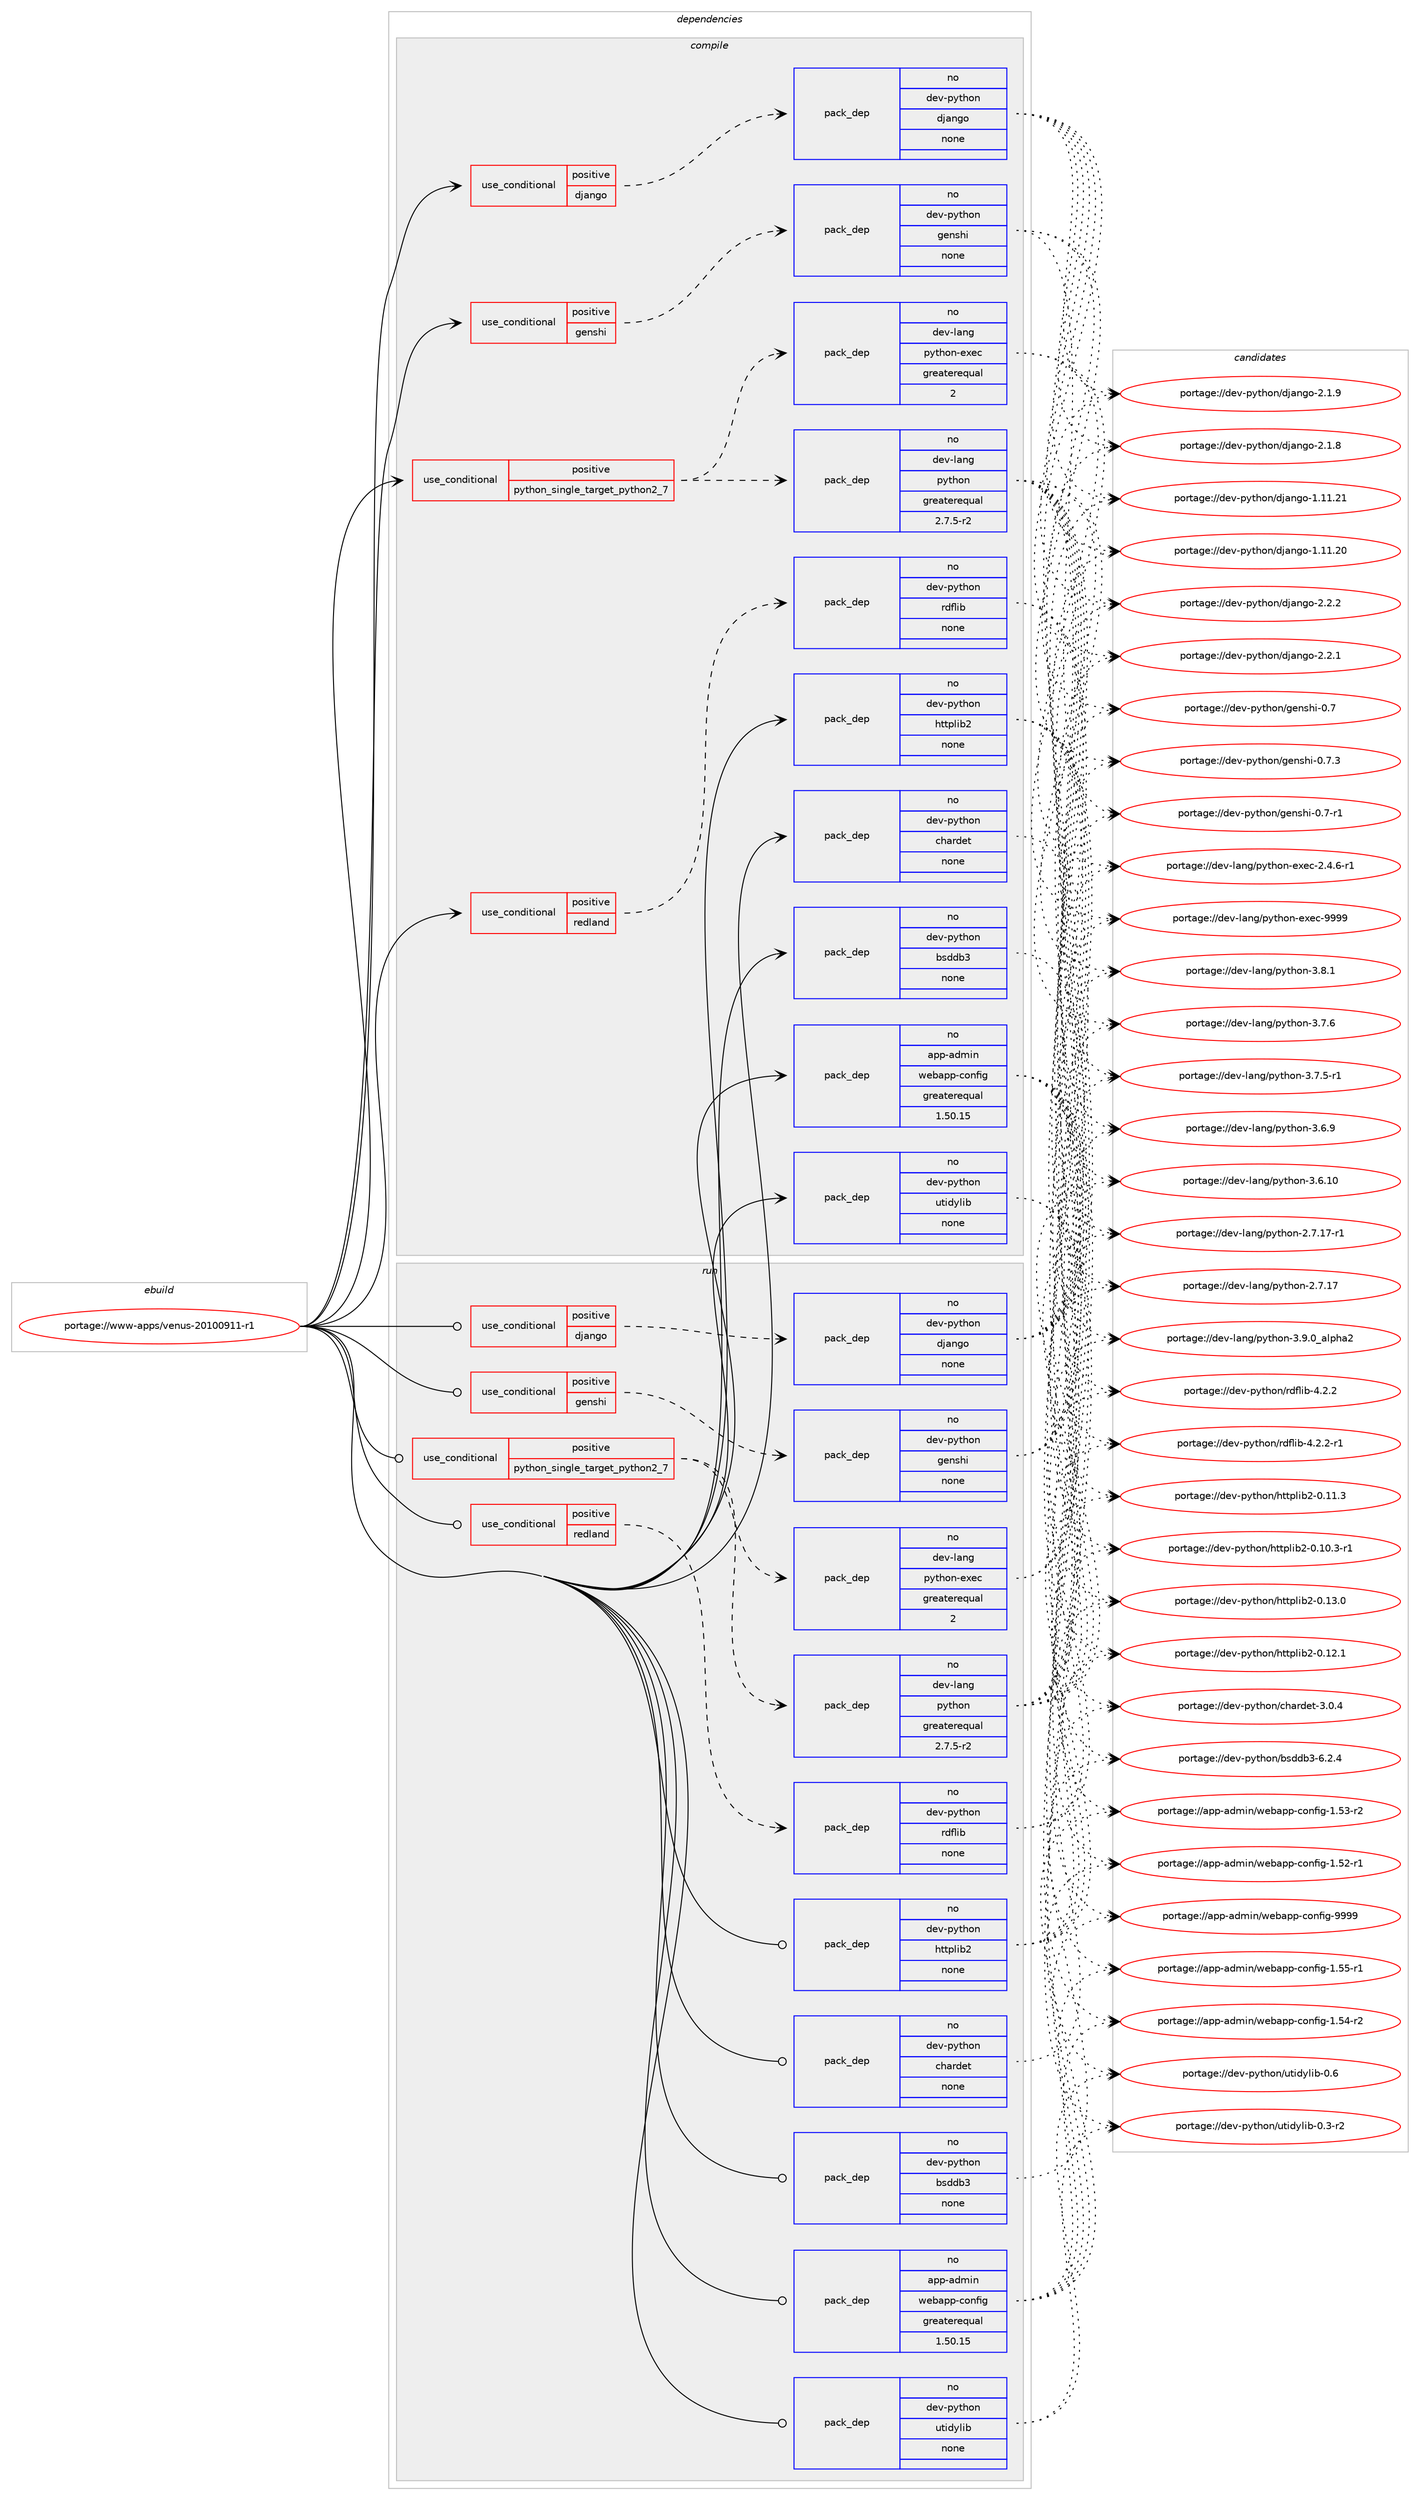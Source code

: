digraph prolog {

# *************
# Graph options
# *************

newrank=true;
concentrate=true;
compound=true;
graph [rankdir=LR,fontname=Helvetica,fontsize=10,ranksep=1.5];#, ranksep=2.5, nodesep=0.2];
edge  [arrowhead=vee];
node  [fontname=Helvetica,fontsize=10];

# **********
# The ebuild
# **********

subgraph cluster_leftcol {
color=gray;
rank=same;
label=<<i>ebuild</i>>;
id [label="portage://www-apps/venus-20100911-r1", color=red, width=4, href="../www-apps/venus-20100911-r1.svg"];
}

# ****************
# The dependencies
# ****************

subgraph cluster_midcol {
color=gray;
label=<<i>dependencies</i>>;
subgraph cluster_compile {
fillcolor="#eeeeee";
style=filled;
label=<<i>compile</i>>;
subgraph cond5980 {
dependency33187 [label=<<TABLE BORDER="0" CELLBORDER="1" CELLSPACING="0" CELLPADDING="4"><TR><TD ROWSPAN="3" CELLPADDING="10">use_conditional</TD></TR><TR><TD>positive</TD></TR><TR><TD>django</TD></TR></TABLE>>, shape=none, color=red];
subgraph pack26583 {
dependency33188 [label=<<TABLE BORDER="0" CELLBORDER="1" CELLSPACING="0" CELLPADDING="4" WIDTH="220"><TR><TD ROWSPAN="6" CELLPADDING="30">pack_dep</TD></TR><TR><TD WIDTH="110">no</TD></TR><TR><TD>dev-python</TD></TR><TR><TD>django</TD></TR><TR><TD>none</TD></TR><TR><TD></TD></TR></TABLE>>, shape=none, color=blue];
}
dependency33187:e -> dependency33188:w [weight=20,style="dashed",arrowhead="vee"];
}
id:e -> dependency33187:w [weight=20,style="solid",arrowhead="vee"];
subgraph cond5981 {
dependency33189 [label=<<TABLE BORDER="0" CELLBORDER="1" CELLSPACING="0" CELLPADDING="4"><TR><TD ROWSPAN="3" CELLPADDING="10">use_conditional</TD></TR><TR><TD>positive</TD></TR><TR><TD>genshi</TD></TR></TABLE>>, shape=none, color=red];
subgraph pack26584 {
dependency33190 [label=<<TABLE BORDER="0" CELLBORDER="1" CELLSPACING="0" CELLPADDING="4" WIDTH="220"><TR><TD ROWSPAN="6" CELLPADDING="30">pack_dep</TD></TR><TR><TD WIDTH="110">no</TD></TR><TR><TD>dev-python</TD></TR><TR><TD>genshi</TD></TR><TR><TD>none</TD></TR><TR><TD></TD></TR></TABLE>>, shape=none, color=blue];
}
dependency33189:e -> dependency33190:w [weight=20,style="dashed",arrowhead="vee"];
}
id:e -> dependency33189:w [weight=20,style="solid",arrowhead="vee"];
subgraph cond5982 {
dependency33191 [label=<<TABLE BORDER="0" CELLBORDER="1" CELLSPACING="0" CELLPADDING="4"><TR><TD ROWSPAN="3" CELLPADDING="10">use_conditional</TD></TR><TR><TD>positive</TD></TR><TR><TD>python_single_target_python2_7</TD></TR></TABLE>>, shape=none, color=red];
subgraph pack26585 {
dependency33192 [label=<<TABLE BORDER="0" CELLBORDER="1" CELLSPACING="0" CELLPADDING="4" WIDTH="220"><TR><TD ROWSPAN="6" CELLPADDING="30">pack_dep</TD></TR><TR><TD WIDTH="110">no</TD></TR><TR><TD>dev-lang</TD></TR><TR><TD>python</TD></TR><TR><TD>greaterequal</TD></TR><TR><TD>2.7.5-r2</TD></TR></TABLE>>, shape=none, color=blue];
}
dependency33191:e -> dependency33192:w [weight=20,style="dashed",arrowhead="vee"];
subgraph pack26586 {
dependency33193 [label=<<TABLE BORDER="0" CELLBORDER="1" CELLSPACING="0" CELLPADDING="4" WIDTH="220"><TR><TD ROWSPAN="6" CELLPADDING="30">pack_dep</TD></TR><TR><TD WIDTH="110">no</TD></TR><TR><TD>dev-lang</TD></TR><TR><TD>python-exec</TD></TR><TR><TD>greaterequal</TD></TR><TR><TD>2</TD></TR></TABLE>>, shape=none, color=blue];
}
dependency33191:e -> dependency33193:w [weight=20,style="dashed",arrowhead="vee"];
}
id:e -> dependency33191:w [weight=20,style="solid",arrowhead="vee"];
subgraph cond5983 {
dependency33194 [label=<<TABLE BORDER="0" CELLBORDER="1" CELLSPACING="0" CELLPADDING="4"><TR><TD ROWSPAN="3" CELLPADDING="10">use_conditional</TD></TR><TR><TD>positive</TD></TR><TR><TD>redland</TD></TR></TABLE>>, shape=none, color=red];
subgraph pack26587 {
dependency33195 [label=<<TABLE BORDER="0" CELLBORDER="1" CELLSPACING="0" CELLPADDING="4" WIDTH="220"><TR><TD ROWSPAN="6" CELLPADDING="30">pack_dep</TD></TR><TR><TD WIDTH="110">no</TD></TR><TR><TD>dev-python</TD></TR><TR><TD>rdflib</TD></TR><TR><TD>none</TD></TR><TR><TD></TD></TR></TABLE>>, shape=none, color=blue];
}
dependency33194:e -> dependency33195:w [weight=20,style="dashed",arrowhead="vee"];
}
id:e -> dependency33194:w [weight=20,style="solid",arrowhead="vee"];
subgraph pack26588 {
dependency33196 [label=<<TABLE BORDER="0" CELLBORDER="1" CELLSPACING="0" CELLPADDING="4" WIDTH="220"><TR><TD ROWSPAN="6" CELLPADDING="30">pack_dep</TD></TR><TR><TD WIDTH="110">no</TD></TR><TR><TD>app-admin</TD></TR><TR><TD>webapp-config</TD></TR><TR><TD>greaterequal</TD></TR><TR><TD>1.50.15</TD></TR></TABLE>>, shape=none, color=blue];
}
id:e -> dependency33196:w [weight=20,style="solid",arrowhead="vee"];
subgraph pack26589 {
dependency33197 [label=<<TABLE BORDER="0" CELLBORDER="1" CELLSPACING="0" CELLPADDING="4" WIDTH="220"><TR><TD ROWSPAN="6" CELLPADDING="30">pack_dep</TD></TR><TR><TD WIDTH="110">no</TD></TR><TR><TD>dev-python</TD></TR><TR><TD>bsddb3</TD></TR><TR><TD>none</TD></TR><TR><TD></TD></TR></TABLE>>, shape=none, color=blue];
}
id:e -> dependency33197:w [weight=20,style="solid",arrowhead="vee"];
subgraph pack26590 {
dependency33198 [label=<<TABLE BORDER="0" CELLBORDER="1" CELLSPACING="0" CELLPADDING="4" WIDTH="220"><TR><TD ROWSPAN="6" CELLPADDING="30">pack_dep</TD></TR><TR><TD WIDTH="110">no</TD></TR><TR><TD>dev-python</TD></TR><TR><TD>chardet</TD></TR><TR><TD>none</TD></TR><TR><TD></TD></TR></TABLE>>, shape=none, color=blue];
}
id:e -> dependency33198:w [weight=20,style="solid",arrowhead="vee"];
subgraph pack26591 {
dependency33199 [label=<<TABLE BORDER="0" CELLBORDER="1" CELLSPACING="0" CELLPADDING="4" WIDTH="220"><TR><TD ROWSPAN="6" CELLPADDING="30">pack_dep</TD></TR><TR><TD WIDTH="110">no</TD></TR><TR><TD>dev-python</TD></TR><TR><TD>httplib2</TD></TR><TR><TD>none</TD></TR><TR><TD></TD></TR></TABLE>>, shape=none, color=blue];
}
id:e -> dependency33199:w [weight=20,style="solid",arrowhead="vee"];
subgraph pack26592 {
dependency33200 [label=<<TABLE BORDER="0" CELLBORDER="1" CELLSPACING="0" CELLPADDING="4" WIDTH="220"><TR><TD ROWSPAN="6" CELLPADDING="30">pack_dep</TD></TR><TR><TD WIDTH="110">no</TD></TR><TR><TD>dev-python</TD></TR><TR><TD>utidylib</TD></TR><TR><TD>none</TD></TR><TR><TD></TD></TR></TABLE>>, shape=none, color=blue];
}
id:e -> dependency33200:w [weight=20,style="solid",arrowhead="vee"];
}
subgraph cluster_compileandrun {
fillcolor="#eeeeee";
style=filled;
label=<<i>compile and run</i>>;
}
subgraph cluster_run {
fillcolor="#eeeeee";
style=filled;
label=<<i>run</i>>;
subgraph cond5984 {
dependency33201 [label=<<TABLE BORDER="0" CELLBORDER="1" CELLSPACING="0" CELLPADDING="4"><TR><TD ROWSPAN="3" CELLPADDING="10">use_conditional</TD></TR><TR><TD>positive</TD></TR><TR><TD>django</TD></TR></TABLE>>, shape=none, color=red];
subgraph pack26593 {
dependency33202 [label=<<TABLE BORDER="0" CELLBORDER="1" CELLSPACING="0" CELLPADDING="4" WIDTH="220"><TR><TD ROWSPAN="6" CELLPADDING="30">pack_dep</TD></TR><TR><TD WIDTH="110">no</TD></TR><TR><TD>dev-python</TD></TR><TR><TD>django</TD></TR><TR><TD>none</TD></TR><TR><TD></TD></TR></TABLE>>, shape=none, color=blue];
}
dependency33201:e -> dependency33202:w [weight=20,style="dashed",arrowhead="vee"];
}
id:e -> dependency33201:w [weight=20,style="solid",arrowhead="odot"];
subgraph cond5985 {
dependency33203 [label=<<TABLE BORDER="0" CELLBORDER="1" CELLSPACING="0" CELLPADDING="4"><TR><TD ROWSPAN="3" CELLPADDING="10">use_conditional</TD></TR><TR><TD>positive</TD></TR><TR><TD>genshi</TD></TR></TABLE>>, shape=none, color=red];
subgraph pack26594 {
dependency33204 [label=<<TABLE BORDER="0" CELLBORDER="1" CELLSPACING="0" CELLPADDING="4" WIDTH="220"><TR><TD ROWSPAN="6" CELLPADDING="30">pack_dep</TD></TR><TR><TD WIDTH="110">no</TD></TR><TR><TD>dev-python</TD></TR><TR><TD>genshi</TD></TR><TR><TD>none</TD></TR><TR><TD></TD></TR></TABLE>>, shape=none, color=blue];
}
dependency33203:e -> dependency33204:w [weight=20,style="dashed",arrowhead="vee"];
}
id:e -> dependency33203:w [weight=20,style="solid",arrowhead="odot"];
subgraph cond5986 {
dependency33205 [label=<<TABLE BORDER="0" CELLBORDER="1" CELLSPACING="0" CELLPADDING="4"><TR><TD ROWSPAN="3" CELLPADDING="10">use_conditional</TD></TR><TR><TD>positive</TD></TR><TR><TD>python_single_target_python2_7</TD></TR></TABLE>>, shape=none, color=red];
subgraph pack26595 {
dependency33206 [label=<<TABLE BORDER="0" CELLBORDER="1" CELLSPACING="0" CELLPADDING="4" WIDTH="220"><TR><TD ROWSPAN="6" CELLPADDING="30">pack_dep</TD></TR><TR><TD WIDTH="110">no</TD></TR><TR><TD>dev-lang</TD></TR><TR><TD>python</TD></TR><TR><TD>greaterequal</TD></TR><TR><TD>2.7.5-r2</TD></TR></TABLE>>, shape=none, color=blue];
}
dependency33205:e -> dependency33206:w [weight=20,style="dashed",arrowhead="vee"];
subgraph pack26596 {
dependency33207 [label=<<TABLE BORDER="0" CELLBORDER="1" CELLSPACING="0" CELLPADDING="4" WIDTH="220"><TR><TD ROWSPAN="6" CELLPADDING="30">pack_dep</TD></TR><TR><TD WIDTH="110">no</TD></TR><TR><TD>dev-lang</TD></TR><TR><TD>python-exec</TD></TR><TR><TD>greaterequal</TD></TR><TR><TD>2</TD></TR></TABLE>>, shape=none, color=blue];
}
dependency33205:e -> dependency33207:w [weight=20,style="dashed",arrowhead="vee"];
}
id:e -> dependency33205:w [weight=20,style="solid",arrowhead="odot"];
subgraph cond5987 {
dependency33208 [label=<<TABLE BORDER="0" CELLBORDER="1" CELLSPACING="0" CELLPADDING="4"><TR><TD ROWSPAN="3" CELLPADDING="10">use_conditional</TD></TR><TR><TD>positive</TD></TR><TR><TD>redland</TD></TR></TABLE>>, shape=none, color=red];
subgraph pack26597 {
dependency33209 [label=<<TABLE BORDER="0" CELLBORDER="1" CELLSPACING="0" CELLPADDING="4" WIDTH="220"><TR><TD ROWSPAN="6" CELLPADDING="30">pack_dep</TD></TR><TR><TD WIDTH="110">no</TD></TR><TR><TD>dev-python</TD></TR><TR><TD>rdflib</TD></TR><TR><TD>none</TD></TR><TR><TD></TD></TR></TABLE>>, shape=none, color=blue];
}
dependency33208:e -> dependency33209:w [weight=20,style="dashed",arrowhead="vee"];
}
id:e -> dependency33208:w [weight=20,style="solid",arrowhead="odot"];
subgraph pack26598 {
dependency33210 [label=<<TABLE BORDER="0" CELLBORDER="1" CELLSPACING="0" CELLPADDING="4" WIDTH="220"><TR><TD ROWSPAN="6" CELLPADDING="30">pack_dep</TD></TR><TR><TD WIDTH="110">no</TD></TR><TR><TD>app-admin</TD></TR><TR><TD>webapp-config</TD></TR><TR><TD>greaterequal</TD></TR><TR><TD>1.50.15</TD></TR></TABLE>>, shape=none, color=blue];
}
id:e -> dependency33210:w [weight=20,style="solid",arrowhead="odot"];
subgraph pack26599 {
dependency33211 [label=<<TABLE BORDER="0" CELLBORDER="1" CELLSPACING="0" CELLPADDING="4" WIDTH="220"><TR><TD ROWSPAN="6" CELLPADDING="30">pack_dep</TD></TR><TR><TD WIDTH="110">no</TD></TR><TR><TD>dev-python</TD></TR><TR><TD>bsddb3</TD></TR><TR><TD>none</TD></TR><TR><TD></TD></TR></TABLE>>, shape=none, color=blue];
}
id:e -> dependency33211:w [weight=20,style="solid",arrowhead="odot"];
subgraph pack26600 {
dependency33212 [label=<<TABLE BORDER="0" CELLBORDER="1" CELLSPACING="0" CELLPADDING="4" WIDTH="220"><TR><TD ROWSPAN="6" CELLPADDING="30">pack_dep</TD></TR><TR><TD WIDTH="110">no</TD></TR><TR><TD>dev-python</TD></TR><TR><TD>chardet</TD></TR><TR><TD>none</TD></TR><TR><TD></TD></TR></TABLE>>, shape=none, color=blue];
}
id:e -> dependency33212:w [weight=20,style="solid",arrowhead="odot"];
subgraph pack26601 {
dependency33213 [label=<<TABLE BORDER="0" CELLBORDER="1" CELLSPACING="0" CELLPADDING="4" WIDTH="220"><TR><TD ROWSPAN="6" CELLPADDING="30">pack_dep</TD></TR><TR><TD WIDTH="110">no</TD></TR><TR><TD>dev-python</TD></TR><TR><TD>httplib2</TD></TR><TR><TD>none</TD></TR><TR><TD></TD></TR></TABLE>>, shape=none, color=blue];
}
id:e -> dependency33213:w [weight=20,style="solid",arrowhead="odot"];
subgraph pack26602 {
dependency33214 [label=<<TABLE BORDER="0" CELLBORDER="1" CELLSPACING="0" CELLPADDING="4" WIDTH="220"><TR><TD ROWSPAN="6" CELLPADDING="30">pack_dep</TD></TR><TR><TD WIDTH="110">no</TD></TR><TR><TD>dev-python</TD></TR><TR><TD>utidylib</TD></TR><TR><TD>none</TD></TR><TR><TD></TD></TR></TABLE>>, shape=none, color=blue];
}
id:e -> dependency33214:w [weight=20,style="solid",arrowhead="odot"];
}
}

# **************
# The candidates
# **************

subgraph cluster_choices {
rank=same;
color=gray;
label=<<i>candidates</i>>;

subgraph choice26583 {
color=black;
nodesep=1;
choice100101118451121211161041111104710010697110103111455046504650 [label="portage://dev-python/django-2.2.2", color=red, width=4,href="../dev-python/django-2.2.2.svg"];
choice100101118451121211161041111104710010697110103111455046504649 [label="portage://dev-python/django-2.2.1", color=red, width=4,href="../dev-python/django-2.2.1.svg"];
choice100101118451121211161041111104710010697110103111455046494657 [label="portage://dev-python/django-2.1.9", color=red, width=4,href="../dev-python/django-2.1.9.svg"];
choice100101118451121211161041111104710010697110103111455046494656 [label="portage://dev-python/django-2.1.8", color=red, width=4,href="../dev-python/django-2.1.8.svg"];
choice1001011184511212111610411111047100106971101031114549464949465049 [label="portage://dev-python/django-1.11.21", color=red, width=4,href="../dev-python/django-1.11.21.svg"];
choice1001011184511212111610411111047100106971101031114549464949465048 [label="portage://dev-python/django-1.11.20", color=red, width=4,href="../dev-python/django-1.11.20.svg"];
dependency33188:e -> choice100101118451121211161041111104710010697110103111455046504650:w [style=dotted,weight="100"];
dependency33188:e -> choice100101118451121211161041111104710010697110103111455046504649:w [style=dotted,weight="100"];
dependency33188:e -> choice100101118451121211161041111104710010697110103111455046494657:w [style=dotted,weight="100"];
dependency33188:e -> choice100101118451121211161041111104710010697110103111455046494656:w [style=dotted,weight="100"];
dependency33188:e -> choice1001011184511212111610411111047100106971101031114549464949465049:w [style=dotted,weight="100"];
dependency33188:e -> choice1001011184511212111610411111047100106971101031114549464949465048:w [style=dotted,weight="100"];
}
subgraph choice26584 {
color=black;
nodesep=1;
choice1001011184511212111610411111047103101110115104105454846554651 [label="portage://dev-python/genshi-0.7.3", color=red, width=4,href="../dev-python/genshi-0.7.3.svg"];
choice1001011184511212111610411111047103101110115104105454846554511449 [label="portage://dev-python/genshi-0.7-r1", color=red, width=4,href="../dev-python/genshi-0.7-r1.svg"];
choice100101118451121211161041111104710310111011510410545484655 [label="portage://dev-python/genshi-0.7", color=red, width=4,href="../dev-python/genshi-0.7.svg"];
dependency33190:e -> choice1001011184511212111610411111047103101110115104105454846554651:w [style=dotted,weight="100"];
dependency33190:e -> choice1001011184511212111610411111047103101110115104105454846554511449:w [style=dotted,weight="100"];
dependency33190:e -> choice100101118451121211161041111104710310111011510410545484655:w [style=dotted,weight="100"];
}
subgraph choice26585 {
color=black;
nodesep=1;
choice10010111845108971101034711212111610411111045514657464895971081121049750 [label="portage://dev-lang/python-3.9.0_alpha2", color=red, width=4,href="../dev-lang/python-3.9.0_alpha2.svg"];
choice100101118451089711010347112121116104111110455146564649 [label="portage://dev-lang/python-3.8.1", color=red, width=4,href="../dev-lang/python-3.8.1.svg"];
choice100101118451089711010347112121116104111110455146554654 [label="portage://dev-lang/python-3.7.6", color=red, width=4,href="../dev-lang/python-3.7.6.svg"];
choice1001011184510897110103471121211161041111104551465546534511449 [label="portage://dev-lang/python-3.7.5-r1", color=red, width=4,href="../dev-lang/python-3.7.5-r1.svg"];
choice100101118451089711010347112121116104111110455146544657 [label="portage://dev-lang/python-3.6.9", color=red, width=4,href="../dev-lang/python-3.6.9.svg"];
choice10010111845108971101034711212111610411111045514654464948 [label="portage://dev-lang/python-3.6.10", color=red, width=4,href="../dev-lang/python-3.6.10.svg"];
choice100101118451089711010347112121116104111110455046554649554511449 [label="portage://dev-lang/python-2.7.17-r1", color=red, width=4,href="../dev-lang/python-2.7.17-r1.svg"];
choice10010111845108971101034711212111610411111045504655464955 [label="portage://dev-lang/python-2.7.17", color=red, width=4,href="../dev-lang/python-2.7.17.svg"];
dependency33192:e -> choice10010111845108971101034711212111610411111045514657464895971081121049750:w [style=dotted,weight="100"];
dependency33192:e -> choice100101118451089711010347112121116104111110455146564649:w [style=dotted,weight="100"];
dependency33192:e -> choice100101118451089711010347112121116104111110455146554654:w [style=dotted,weight="100"];
dependency33192:e -> choice1001011184510897110103471121211161041111104551465546534511449:w [style=dotted,weight="100"];
dependency33192:e -> choice100101118451089711010347112121116104111110455146544657:w [style=dotted,weight="100"];
dependency33192:e -> choice10010111845108971101034711212111610411111045514654464948:w [style=dotted,weight="100"];
dependency33192:e -> choice100101118451089711010347112121116104111110455046554649554511449:w [style=dotted,weight="100"];
dependency33192:e -> choice10010111845108971101034711212111610411111045504655464955:w [style=dotted,weight="100"];
}
subgraph choice26586 {
color=black;
nodesep=1;
choice10010111845108971101034711212111610411111045101120101994557575757 [label="portage://dev-lang/python-exec-9999", color=red, width=4,href="../dev-lang/python-exec-9999.svg"];
choice10010111845108971101034711212111610411111045101120101994550465246544511449 [label="portage://dev-lang/python-exec-2.4.6-r1", color=red, width=4,href="../dev-lang/python-exec-2.4.6-r1.svg"];
dependency33193:e -> choice10010111845108971101034711212111610411111045101120101994557575757:w [style=dotted,weight="100"];
dependency33193:e -> choice10010111845108971101034711212111610411111045101120101994550465246544511449:w [style=dotted,weight="100"];
}
subgraph choice26587 {
color=black;
nodesep=1;
choice1001011184511212111610411111047114100102108105984552465046504511449 [label="portage://dev-python/rdflib-4.2.2-r1", color=red, width=4,href="../dev-python/rdflib-4.2.2-r1.svg"];
choice100101118451121211161041111104711410010210810598455246504650 [label="portage://dev-python/rdflib-4.2.2", color=red, width=4,href="../dev-python/rdflib-4.2.2.svg"];
dependency33195:e -> choice1001011184511212111610411111047114100102108105984552465046504511449:w [style=dotted,weight="100"];
dependency33195:e -> choice100101118451121211161041111104711410010210810598455246504650:w [style=dotted,weight="100"];
}
subgraph choice26588 {
color=black;
nodesep=1;
choice97112112459710010910511047119101989711211245991111101021051034557575757 [label="portage://app-admin/webapp-config-9999", color=red, width=4,href="../app-admin/webapp-config-9999.svg"];
choice971121124597100109105110471191019897112112459911111010210510345494653534511449 [label="portage://app-admin/webapp-config-1.55-r1", color=red, width=4,href="../app-admin/webapp-config-1.55-r1.svg"];
choice971121124597100109105110471191019897112112459911111010210510345494653524511450 [label="portage://app-admin/webapp-config-1.54-r2", color=red, width=4,href="../app-admin/webapp-config-1.54-r2.svg"];
choice971121124597100109105110471191019897112112459911111010210510345494653514511450 [label="portage://app-admin/webapp-config-1.53-r2", color=red, width=4,href="../app-admin/webapp-config-1.53-r2.svg"];
choice971121124597100109105110471191019897112112459911111010210510345494653504511449 [label="portage://app-admin/webapp-config-1.52-r1", color=red, width=4,href="../app-admin/webapp-config-1.52-r1.svg"];
dependency33196:e -> choice97112112459710010910511047119101989711211245991111101021051034557575757:w [style=dotted,weight="100"];
dependency33196:e -> choice971121124597100109105110471191019897112112459911111010210510345494653534511449:w [style=dotted,weight="100"];
dependency33196:e -> choice971121124597100109105110471191019897112112459911111010210510345494653524511450:w [style=dotted,weight="100"];
dependency33196:e -> choice971121124597100109105110471191019897112112459911111010210510345494653514511450:w [style=dotted,weight="100"];
dependency33196:e -> choice971121124597100109105110471191019897112112459911111010210510345494653504511449:w [style=dotted,weight="100"];
}
subgraph choice26589 {
color=black;
nodesep=1;
choice1001011184511212111610411111047981151001009851455446504652 [label="portage://dev-python/bsddb3-6.2.4", color=red, width=4,href="../dev-python/bsddb3-6.2.4.svg"];
dependency33197:e -> choice1001011184511212111610411111047981151001009851455446504652:w [style=dotted,weight="100"];
}
subgraph choice26590 {
color=black;
nodesep=1;
choice10010111845112121116104111110479910497114100101116455146484652 [label="portage://dev-python/chardet-3.0.4", color=red, width=4,href="../dev-python/chardet-3.0.4.svg"];
dependency33198:e -> choice10010111845112121116104111110479910497114100101116455146484652:w [style=dotted,weight="100"];
}
subgraph choice26591 {
color=black;
nodesep=1;
choice1001011184511212111610411111047104116116112108105985045484649514648 [label="portage://dev-python/httplib2-0.13.0", color=red, width=4,href="../dev-python/httplib2-0.13.0.svg"];
choice1001011184511212111610411111047104116116112108105985045484649504649 [label="portage://dev-python/httplib2-0.12.1", color=red, width=4,href="../dev-python/httplib2-0.12.1.svg"];
choice1001011184511212111610411111047104116116112108105985045484649494651 [label="portage://dev-python/httplib2-0.11.3", color=red, width=4,href="../dev-python/httplib2-0.11.3.svg"];
choice10010111845112121116104111110471041161161121081059850454846494846514511449 [label="portage://dev-python/httplib2-0.10.3-r1", color=red, width=4,href="../dev-python/httplib2-0.10.3-r1.svg"];
dependency33199:e -> choice1001011184511212111610411111047104116116112108105985045484649514648:w [style=dotted,weight="100"];
dependency33199:e -> choice1001011184511212111610411111047104116116112108105985045484649504649:w [style=dotted,weight="100"];
dependency33199:e -> choice1001011184511212111610411111047104116116112108105985045484649494651:w [style=dotted,weight="100"];
dependency33199:e -> choice10010111845112121116104111110471041161161121081059850454846494846514511449:w [style=dotted,weight="100"];
}
subgraph choice26592 {
color=black;
nodesep=1;
choice10010111845112121116104111110471171161051001211081059845484654 [label="portage://dev-python/utidylib-0.6", color=red, width=4,href="../dev-python/utidylib-0.6.svg"];
choice100101118451121211161041111104711711610510012110810598454846514511450 [label="portage://dev-python/utidylib-0.3-r2", color=red, width=4,href="../dev-python/utidylib-0.3-r2.svg"];
dependency33200:e -> choice10010111845112121116104111110471171161051001211081059845484654:w [style=dotted,weight="100"];
dependency33200:e -> choice100101118451121211161041111104711711610510012110810598454846514511450:w [style=dotted,weight="100"];
}
subgraph choice26593 {
color=black;
nodesep=1;
choice100101118451121211161041111104710010697110103111455046504650 [label="portage://dev-python/django-2.2.2", color=red, width=4,href="../dev-python/django-2.2.2.svg"];
choice100101118451121211161041111104710010697110103111455046504649 [label="portage://dev-python/django-2.2.1", color=red, width=4,href="../dev-python/django-2.2.1.svg"];
choice100101118451121211161041111104710010697110103111455046494657 [label="portage://dev-python/django-2.1.9", color=red, width=4,href="../dev-python/django-2.1.9.svg"];
choice100101118451121211161041111104710010697110103111455046494656 [label="portage://dev-python/django-2.1.8", color=red, width=4,href="../dev-python/django-2.1.8.svg"];
choice1001011184511212111610411111047100106971101031114549464949465049 [label="portage://dev-python/django-1.11.21", color=red, width=4,href="../dev-python/django-1.11.21.svg"];
choice1001011184511212111610411111047100106971101031114549464949465048 [label="portage://dev-python/django-1.11.20", color=red, width=4,href="../dev-python/django-1.11.20.svg"];
dependency33202:e -> choice100101118451121211161041111104710010697110103111455046504650:w [style=dotted,weight="100"];
dependency33202:e -> choice100101118451121211161041111104710010697110103111455046504649:w [style=dotted,weight="100"];
dependency33202:e -> choice100101118451121211161041111104710010697110103111455046494657:w [style=dotted,weight="100"];
dependency33202:e -> choice100101118451121211161041111104710010697110103111455046494656:w [style=dotted,weight="100"];
dependency33202:e -> choice1001011184511212111610411111047100106971101031114549464949465049:w [style=dotted,weight="100"];
dependency33202:e -> choice1001011184511212111610411111047100106971101031114549464949465048:w [style=dotted,weight="100"];
}
subgraph choice26594 {
color=black;
nodesep=1;
choice1001011184511212111610411111047103101110115104105454846554651 [label="portage://dev-python/genshi-0.7.3", color=red, width=4,href="../dev-python/genshi-0.7.3.svg"];
choice1001011184511212111610411111047103101110115104105454846554511449 [label="portage://dev-python/genshi-0.7-r1", color=red, width=4,href="../dev-python/genshi-0.7-r1.svg"];
choice100101118451121211161041111104710310111011510410545484655 [label="portage://dev-python/genshi-0.7", color=red, width=4,href="../dev-python/genshi-0.7.svg"];
dependency33204:e -> choice1001011184511212111610411111047103101110115104105454846554651:w [style=dotted,weight="100"];
dependency33204:e -> choice1001011184511212111610411111047103101110115104105454846554511449:w [style=dotted,weight="100"];
dependency33204:e -> choice100101118451121211161041111104710310111011510410545484655:w [style=dotted,weight="100"];
}
subgraph choice26595 {
color=black;
nodesep=1;
choice10010111845108971101034711212111610411111045514657464895971081121049750 [label="portage://dev-lang/python-3.9.0_alpha2", color=red, width=4,href="../dev-lang/python-3.9.0_alpha2.svg"];
choice100101118451089711010347112121116104111110455146564649 [label="portage://dev-lang/python-3.8.1", color=red, width=4,href="../dev-lang/python-3.8.1.svg"];
choice100101118451089711010347112121116104111110455146554654 [label="portage://dev-lang/python-3.7.6", color=red, width=4,href="../dev-lang/python-3.7.6.svg"];
choice1001011184510897110103471121211161041111104551465546534511449 [label="portage://dev-lang/python-3.7.5-r1", color=red, width=4,href="../dev-lang/python-3.7.5-r1.svg"];
choice100101118451089711010347112121116104111110455146544657 [label="portage://dev-lang/python-3.6.9", color=red, width=4,href="../dev-lang/python-3.6.9.svg"];
choice10010111845108971101034711212111610411111045514654464948 [label="portage://dev-lang/python-3.6.10", color=red, width=4,href="../dev-lang/python-3.6.10.svg"];
choice100101118451089711010347112121116104111110455046554649554511449 [label="portage://dev-lang/python-2.7.17-r1", color=red, width=4,href="../dev-lang/python-2.7.17-r1.svg"];
choice10010111845108971101034711212111610411111045504655464955 [label="portage://dev-lang/python-2.7.17", color=red, width=4,href="../dev-lang/python-2.7.17.svg"];
dependency33206:e -> choice10010111845108971101034711212111610411111045514657464895971081121049750:w [style=dotted,weight="100"];
dependency33206:e -> choice100101118451089711010347112121116104111110455146564649:w [style=dotted,weight="100"];
dependency33206:e -> choice100101118451089711010347112121116104111110455146554654:w [style=dotted,weight="100"];
dependency33206:e -> choice1001011184510897110103471121211161041111104551465546534511449:w [style=dotted,weight="100"];
dependency33206:e -> choice100101118451089711010347112121116104111110455146544657:w [style=dotted,weight="100"];
dependency33206:e -> choice10010111845108971101034711212111610411111045514654464948:w [style=dotted,weight="100"];
dependency33206:e -> choice100101118451089711010347112121116104111110455046554649554511449:w [style=dotted,weight="100"];
dependency33206:e -> choice10010111845108971101034711212111610411111045504655464955:w [style=dotted,weight="100"];
}
subgraph choice26596 {
color=black;
nodesep=1;
choice10010111845108971101034711212111610411111045101120101994557575757 [label="portage://dev-lang/python-exec-9999", color=red, width=4,href="../dev-lang/python-exec-9999.svg"];
choice10010111845108971101034711212111610411111045101120101994550465246544511449 [label="portage://dev-lang/python-exec-2.4.6-r1", color=red, width=4,href="../dev-lang/python-exec-2.4.6-r1.svg"];
dependency33207:e -> choice10010111845108971101034711212111610411111045101120101994557575757:w [style=dotted,weight="100"];
dependency33207:e -> choice10010111845108971101034711212111610411111045101120101994550465246544511449:w [style=dotted,weight="100"];
}
subgraph choice26597 {
color=black;
nodesep=1;
choice1001011184511212111610411111047114100102108105984552465046504511449 [label="portage://dev-python/rdflib-4.2.2-r1", color=red, width=4,href="../dev-python/rdflib-4.2.2-r1.svg"];
choice100101118451121211161041111104711410010210810598455246504650 [label="portage://dev-python/rdflib-4.2.2", color=red, width=4,href="../dev-python/rdflib-4.2.2.svg"];
dependency33209:e -> choice1001011184511212111610411111047114100102108105984552465046504511449:w [style=dotted,weight="100"];
dependency33209:e -> choice100101118451121211161041111104711410010210810598455246504650:w [style=dotted,weight="100"];
}
subgraph choice26598 {
color=black;
nodesep=1;
choice97112112459710010910511047119101989711211245991111101021051034557575757 [label="portage://app-admin/webapp-config-9999", color=red, width=4,href="../app-admin/webapp-config-9999.svg"];
choice971121124597100109105110471191019897112112459911111010210510345494653534511449 [label="portage://app-admin/webapp-config-1.55-r1", color=red, width=4,href="../app-admin/webapp-config-1.55-r1.svg"];
choice971121124597100109105110471191019897112112459911111010210510345494653524511450 [label="portage://app-admin/webapp-config-1.54-r2", color=red, width=4,href="../app-admin/webapp-config-1.54-r2.svg"];
choice971121124597100109105110471191019897112112459911111010210510345494653514511450 [label="portage://app-admin/webapp-config-1.53-r2", color=red, width=4,href="../app-admin/webapp-config-1.53-r2.svg"];
choice971121124597100109105110471191019897112112459911111010210510345494653504511449 [label="portage://app-admin/webapp-config-1.52-r1", color=red, width=4,href="../app-admin/webapp-config-1.52-r1.svg"];
dependency33210:e -> choice97112112459710010910511047119101989711211245991111101021051034557575757:w [style=dotted,weight="100"];
dependency33210:e -> choice971121124597100109105110471191019897112112459911111010210510345494653534511449:w [style=dotted,weight="100"];
dependency33210:e -> choice971121124597100109105110471191019897112112459911111010210510345494653524511450:w [style=dotted,weight="100"];
dependency33210:e -> choice971121124597100109105110471191019897112112459911111010210510345494653514511450:w [style=dotted,weight="100"];
dependency33210:e -> choice971121124597100109105110471191019897112112459911111010210510345494653504511449:w [style=dotted,weight="100"];
}
subgraph choice26599 {
color=black;
nodesep=1;
choice1001011184511212111610411111047981151001009851455446504652 [label="portage://dev-python/bsddb3-6.2.4", color=red, width=4,href="../dev-python/bsddb3-6.2.4.svg"];
dependency33211:e -> choice1001011184511212111610411111047981151001009851455446504652:w [style=dotted,weight="100"];
}
subgraph choice26600 {
color=black;
nodesep=1;
choice10010111845112121116104111110479910497114100101116455146484652 [label="portage://dev-python/chardet-3.0.4", color=red, width=4,href="../dev-python/chardet-3.0.4.svg"];
dependency33212:e -> choice10010111845112121116104111110479910497114100101116455146484652:w [style=dotted,weight="100"];
}
subgraph choice26601 {
color=black;
nodesep=1;
choice1001011184511212111610411111047104116116112108105985045484649514648 [label="portage://dev-python/httplib2-0.13.0", color=red, width=4,href="../dev-python/httplib2-0.13.0.svg"];
choice1001011184511212111610411111047104116116112108105985045484649504649 [label="portage://dev-python/httplib2-0.12.1", color=red, width=4,href="../dev-python/httplib2-0.12.1.svg"];
choice1001011184511212111610411111047104116116112108105985045484649494651 [label="portage://dev-python/httplib2-0.11.3", color=red, width=4,href="../dev-python/httplib2-0.11.3.svg"];
choice10010111845112121116104111110471041161161121081059850454846494846514511449 [label="portage://dev-python/httplib2-0.10.3-r1", color=red, width=4,href="../dev-python/httplib2-0.10.3-r1.svg"];
dependency33213:e -> choice1001011184511212111610411111047104116116112108105985045484649514648:w [style=dotted,weight="100"];
dependency33213:e -> choice1001011184511212111610411111047104116116112108105985045484649504649:w [style=dotted,weight="100"];
dependency33213:e -> choice1001011184511212111610411111047104116116112108105985045484649494651:w [style=dotted,weight="100"];
dependency33213:e -> choice10010111845112121116104111110471041161161121081059850454846494846514511449:w [style=dotted,weight="100"];
}
subgraph choice26602 {
color=black;
nodesep=1;
choice10010111845112121116104111110471171161051001211081059845484654 [label="portage://dev-python/utidylib-0.6", color=red, width=4,href="../dev-python/utidylib-0.6.svg"];
choice100101118451121211161041111104711711610510012110810598454846514511450 [label="portage://dev-python/utidylib-0.3-r2", color=red, width=4,href="../dev-python/utidylib-0.3-r2.svg"];
dependency33214:e -> choice10010111845112121116104111110471171161051001211081059845484654:w [style=dotted,weight="100"];
dependency33214:e -> choice100101118451121211161041111104711711610510012110810598454846514511450:w [style=dotted,weight="100"];
}
}

}
